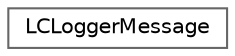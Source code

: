 digraph "类继承关系图"
{
 // LATEX_PDF_SIZE
  bgcolor="transparent";
  edge [fontname=Helvetica,fontsize=10,labelfontname=Helvetica,labelfontsize=10];
  node [fontname=Helvetica,fontsize=10,shape=box,height=0.2,width=0.4];
  rankdir="LR";
  Node0 [id="Node000000",label="LCLoggerMessage",height=0.2,width=0.4,color="grey40", fillcolor="white", style="filled",URL="$struct_l_c_logger_message.html",tooltip=" "];
}
